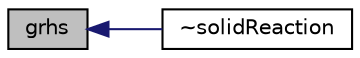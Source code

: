 digraph "grhs"
{
  bgcolor="transparent";
  edge [fontname="Helvetica",fontsize="10",labelfontname="Helvetica",labelfontsize="10"];
  node [fontname="Helvetica",fontsize="10",shape=record];
  rankdir="LR";
  Node332 [label="grhs",height=0.2,width=0.4,color="black", fillcolor="grey75", style="filled", fontcolor="black"];
  Node332 -> Node333 [dir="back",color="midnightblue",fontsize="10",style="solid",fontname="Helvetica"];
  Node333 [label="~solidReaction",height=0.2,width=0.4,color="black",URL="$a31545.html#ad4ceeac62705a3bec51d3ccc6b2accc3",tooltip="Destructor. "];
}
